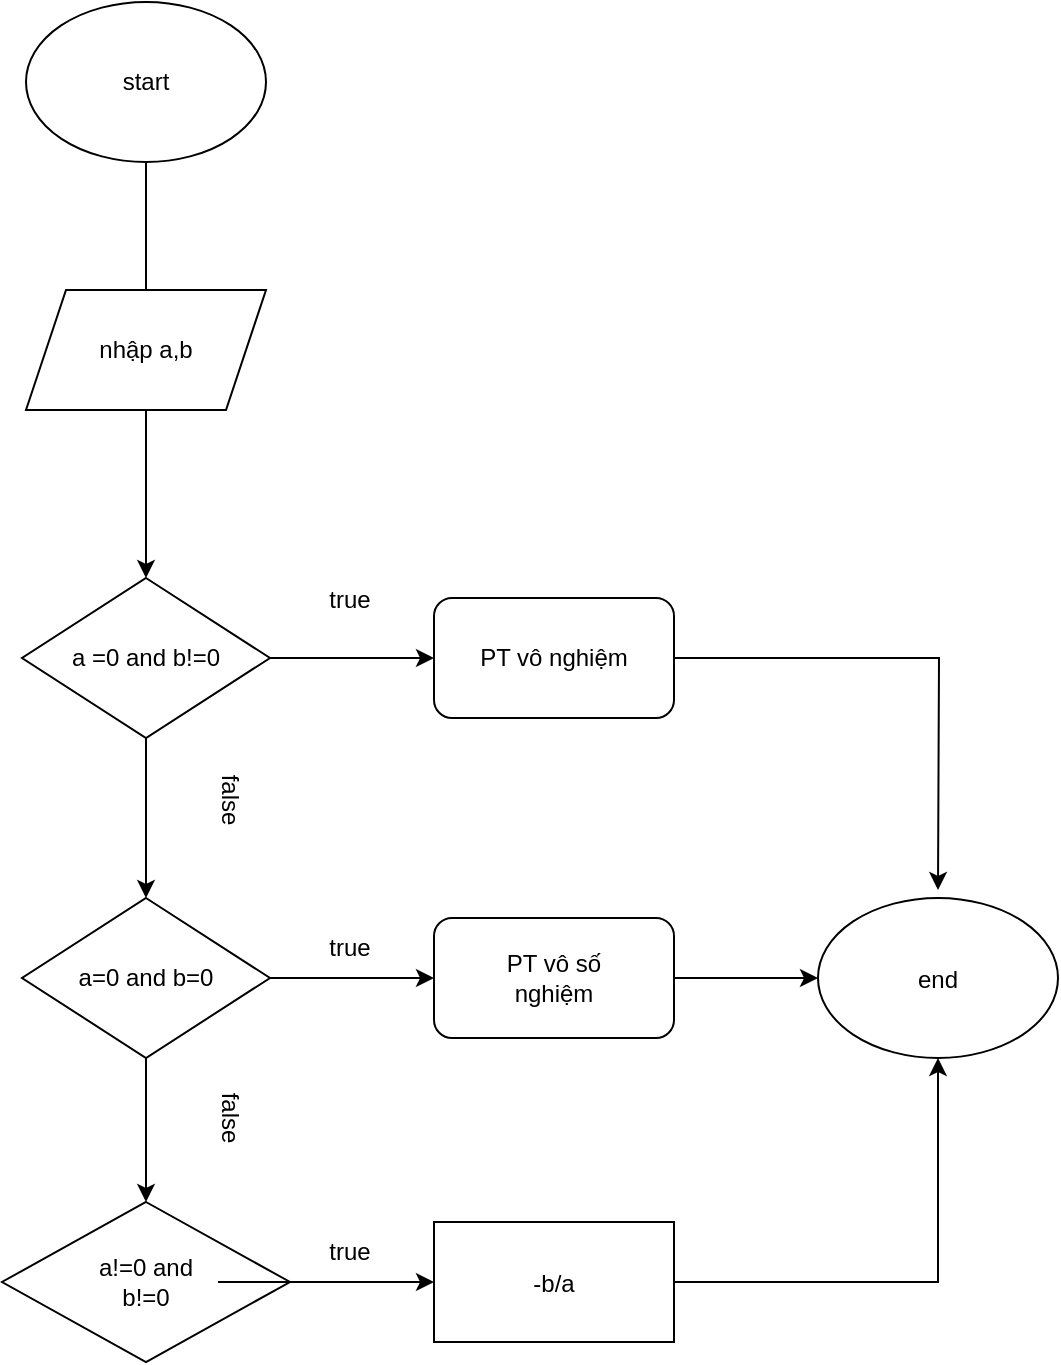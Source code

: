 <mxfile version="25.0.3">
  <diagram name="Page-1" id="rR3mraTUPilOpKzA0PKT">
    <mxGraphModel grid="1" page="1" gridSize="12" guides="1" tooltips="1" connect="1" arrows="1" fold="1" pageScale="1" pageWidth="827" pageHeight="1169" math="0" shadow="0">
      <root>
        <mxCell id="0" />
        <mxCell id="1" parent="0" />
        <mxCell id="RdZ9UsvRlXB1wPnLyiBJ-5" value="" style="edgeStyle=orthogonalEdgeStyle;rounded=0;orthogonalLoop=1;jettySize=auto;html=1;" edge="1" parent="1" source="RdZ9UsvRlXB1wPnLyiBJ-1" target="RdZ9UsvRlXB1wPnLyiBJ-3">
          <mxGeometry relative="1" as="geometry" />
        </mxCell>
        <mxCell id="RdZ9UsvRlXB1wPnLyiBJ-1" value="" style="ellipse;whiteSpace=wrap;html=1;" vertex="1" parent="1">
          <mxGeometry x="72" y="12" width="120" height="80" as="geometry" />
        </mxCell>
        <mxCell id="RdZ9UsvRlXB1wPnLyiBJ-7" value="" style="edgeStyle=orthogonalEdgeStyle;rounded=0;orthogonalLoop=1;jettySize=auto;html=1;" edge="1" parent="1" source="RdZ9UsvRlXB1wPnLyiBJ-2" target="RdZ9UsvRlXB1wPnLyiBJ-6">
          <mxGeometry relative="1" as="geometry" />
        </mxCell>
        <mxCell id="RdZ9UsvRlXB1wPnLyiBJ-2" value="" style="shape=parallelogram;perimeter=parallelogramPerimeter;whiteSpace=wrap;html=1;fixedSize=1;" vertex="1" parent="1">
          <mxGeometry x="72" y="156" width="120" height="60" as="geometry" />
        </mxCell>
        <mxCell id="RdZ9UsvRlXB1wPnLyiBJ-3" value="nhập a,b" style="text;html=1;align=center;verticalAlign=middle;whiteSpace=wrap;rounded=0;" vertex="1" parent="1">
          <mxGeometry x="102" y="171" width="60" height="30" as="geometry" />
        </mxCell>
        <mxCell id="RdZ9UsvRlXB1wPnLyiBJ-4" value="start" style="text;html=1;align=center;verticalAlign=middle;whiteSpace=wrap;rounded=0;" vertex="1" parent="1">
          <mxGeometry x="102" y="37" width="60" height="30" as="geometry" />
        </mxCell>
        <mxCell id="RdZ9UsvRlXB1wPnLyiBJ-10" value="" style="edgeStyle=orthogonalEdgeStyle;rounded=0;orthogonalLoop=1;jettySize=auto;html=1;" edge="1" parent="1" source="RdZ9UsvRlXB1wPnLyiBJ-6" target="RdZ9UsvRlXB1wPnLyiBJ-9">
          <mxGeometry relative="1" as="geometry" />
        </mxCell>
        <mxCell id="RdZ9UsvRlXB1wPnLyiBJ-15" value="" style="edgeStyle=orthogonalEdgeStyle;rounded=0;orthogonalLoop=1;jettySize=auto;html=1;" edge="1" parent="1" source="RdZ9UsvRlXB1wPnLyiBJ-6" target="RdZ9UsvRlXB1wPnLyiBJ-14">
          <mxGeometry relative="1" as="geometry" />
        </mxCell>
        <mxCell id="RdZ9UsvRlXB1wPnLyiBJ-6" value="" style="rhombus;whiteSpace=wrap;html=1;" vertex="1" parent="1">
          <mxGeometry x="70" y="300" width="124" height="80" as="geometry" />
        </mxCell>
        <mxCell id="RdZ9UsvRlXB1wPnLyiBJ-8" value="a =0 and b!=0" style="text;html=1;align=center;verticalAlign=middle;whiteSpace=wrap;rounded=0;" vertex="1" parent="1">
          <mxGeometry x="93" y="325" width="78" height="30" as="geometry" />
        </mxCell>
        <mxCell id="RdZ9UsvRlXB1wPnLyiBJ-36" style="edgeStyle=orthogonalEdgeStyle;rounded=0;orthogonalLoop=1;jettySize=auto;html=1;exitX=1;exitY=0.5;exitDx=0;exitDy=0;" edge="1" parent="1" source="RdZ9UsvRlXB1wPnLyiBJ-9">
          <mxGeometry relative="1" as="geometry">
            <mxPoint x="528" y="456" as="targetPoint" />
          </mxGeometry>
        </mxCell>
        <mxCell id="RdZ9UsvRlXB1wPnLyiBJ-9" value="" style="rounded=1;whiteSpace=wrap;html=1;" vertex="1" parent="1">
          <mxGeometry x="276" y="310" width="120" height="60" as="geometry" />
        </mxCell>
        <mxCell id="RdZ9UsvRlXB1wPnLyiBJ-12" value="PT vô nghiệm" style="text;html=1;align=center;verticalAlign=middle;whiteSpace=wrap;rounded=0;" vertex="1" parent="1">
          <mxGeometry x="297" y="325" width="78" height="30" as="geometry" />
        </mxCell>
        <mxCell id="RdZ9UsvRlXB1wPnLyiBJ-20" value="" style="edgeStyle=orthogonalEdgeStyle;rounded=0;orthogonalLoop=1;jettySize=auto;html=1;" edge="1" parent="1" source="RdZ9UsvRlXB1wPnLyiBJ-14" target="RdZ9UsvRlXB1wPnLyiBJ-19">
          <mxGeometry relative="1" as="geometry" />
        </mxCell>
        <mxCell id="RdZ9UsvRlXB1wPnLyiBJ-23" value="" style="edgeStyle=orthogonalEdgeStyle;rounded=0;orthogonalLoop=1;jettySize=auto;html=1;" edge="1" parent="1" source="RdZ9UsvRlXB1wPnLyiBJ-14" target="RdZ9UsvRlXB1wPnLyiBJ-22">
          <mxGeometry relative="1" as="geometry" />
        </mxCell>
        <mxCell id="RdZ9UsvRlXB1wPnLyiBJ-14" value="" style="rhombus;whiteSpace=wrap;html=1;" vertex="1" parent="1">
          <mxGeometry x="70" y="460" width="124" height="80" as="geometry" />
        </mxCell>
        <mxCell id="RdZ9UsvRlXB1wPnLyiBJ-16" value="a=0 and b=0" style="text;html=1;align=center;verticalAlign=middle;whiteSpace=wrap;rounded=0;" vertex="1" parent="1">
          <mxGeometry x="93" y="485" width="78" height="30" as="geometry" />
        </mxCell>
        <mxCell id="RdZ9UsvRlXB1wPnLyiBJ-37" style="edgeStyle=orthogonalEdgeStyle;rounded=0;orthogonalLoop=1;jettySize=auto;html=1;exitX=1;exitY=0.5;exitDx=0;exitDy=0;" edge="1" parent="1" source="RdZ9UsvRlXB1wPnLyiBJ-19" target="RdZ9UsvRlXB1wPnLyiBJ-35">
          <mxGeometry relative="1" as="geometry" />
        </mxCell>
        <mxCell id="RdZ9UsvRlXB1wPnLyiBJ-19" value="" style="rounded=1;whiteSpace=wrap;html=1;" vertex="1" parent="1">
          <mxGeometry x="276" y="470" width="120" height="60" as="geometry" />
        </mxCell>
        <mxCell id="RdZ9UsvRlXB1wPnLyiBJ-21" value="PT vô số nghiệm" style="text;html=1;align=center;verticalAlign=middle;whiteSpace=wrap;rounded=0;" vertex="1" parent="1">
          <mxGeometry x="306" y="485" width="60" height="30" as="geometry" />
        </mxCell>
        <mxCell id="RdZ9UsvRlXB1wPnLyiBJ-22" value="" style="rhombus;whiteSpace=wrap;html=1;" vertex="1" parent="1">
          <mxGeometry x="60" y="612" width="144" height="80" as="geometry" />
        </mxCell>
        <mxCell id="RdZ9UsvRlXB1wPnLyiBJ-26" value="" style="edgeStyle=orthogonalEdgeStyle;rounded=0;orthogonalLoop=1;jettySize=auto;html=1;" edge="1" parent="1" source="RdZ9UsvRlXB1wPnLyiBJ-24">
          <mxGeometry relative="1" as="geometry">
            <mxPoint x="276.0" y="652" as="targetPoint" />
          </mxGeometry>
        </mxCell>
        <mxCell id="RdZ9UsvRlXB1wPnLyiBJ-24" value="a!=0 and b!=0" style="text;html=1;align=center;verticalAlign=middle;whiteSpace=wrap;rounded=0;" vertex="1" parent="1">
          <mxGeometry x="96" y="637" width="72" height="30" as="geometry" />
        </mxCell>
        <mxCell id="RdZ9UsvRlXB1wPnLyiBJ-38" style="edgeStyle=orthogonalEdgeStyle;rounded=0;orthogonalLoop=1;jettySize=auto;html=1;exitX=1;exitY=0.5;exitDx=0;exitDy=0;entryX=0.5;entryY=1;entryDx=0;entryDy=0;" edge="1" parent="1" source="RdZ9UsvRlXB1wPnLyiBJ-28" target="RdZ9UsvRlXB1wPnLyiBJ-35">
          <mxGeometry relative="1" as="geometry">
            <mxPoint x="528" y="651.882" as="targetPoint" />
          </mxGeometry>
        </mxCell>
        <mxCell id="RdZ9UsvRlXB1wPnLyiBJ-28" value="" style="rounded=0;whiteSpace=wrap;html=1;" vertex="1" parent="1">
          <mxGeometry x="276" y="622" width="120" height="60" as="geometry" />
        </mxCell>
        <mxCell id="RdZ9UsvRlXB1wPnLyiBJ-29" value="-b/a" style="text;html=1;align=center;verticalAlign=middle;whiteSpace=wrap;rounded=0;" vertex="1" parent="1">
          <mxGeometry x="306" y="638" width="60" height="30" as="geometry" />
        </mxCell>
        <mxCell id="RdZ9UsvRlXB1wPnLyiBJ-30" value="true" style="text;html=1;align=center;verticalAlign=middle;whiteSpace=wrap;rounded=0;" vertex="1" parent="1">
          <mxGeometry x="204" y="296" width="60" height="30" as="geometry" />
        </mxCell>
        <mxCell id="RdZ9UsvRlXB1wPnLyiBJ-31" value="false" style="text;html=1;align=center;verticalAlign=middle;whiteSpace=wrap;rounded=0;rotation=90;" vertex="1" parent="1">
          <mxGeometry x="144" y="396" width="60" height="30" as="geometry" />
        </mxCell>
        <mxCell id="RdZ9UsvRlXB1wPnLyiBJ-32" value="true" style="text;html=1;align=center;verticalAlign=middle;whiteSpace=wrap;rounded=0;" vertex="1" parent="1">
          <mxGeometry x="204" y="470" width="60" height="30" as="geometry" />
        </mxCell>
        <mxCell id="RdZ9UsvRlXB1wPnLyiBJ-33" value="false" style="text;html=1;align=center;verticalAlign=middle;whiteSpace=wrap;rounded=0;rotation=90;" vertex="1" parent="1">
          <mxGeometry x="144" y="555" width="60" height="30" as="geometry" />
        </mxCell>
        <mxCell id="RdZ9UsvRlXB1wPnLyiBJ-34" value="true" style="text;html=1;align=center;verticalAlign=middle;whiteSpace=wrap;rounded=0;" vertex="1" parent="1">
          <mxGeometry x="204" y="622" width="60" height="30" as="geometry" />
        </mxCell>
        <mxCell id="RdZ9UsvRlXB1wPnLyiBJ-35" value="" style="ellipse;whiteSpace=wrap;html=1;" vertex="1" parent="1">
          <mxGeometry x="468" y="460" width="120" height="80" as="geometry" />
        </mxCell>
        <mxCell id="RdZ9UsvRlXB1wPnLyiBJ-39" value="end" style="text;html=1;align=center;verticalAlign=middle;whiteSpace=wrap;rounded=0;" vertex="1" parent="1">
          <mxGeometry x="498" y="486" width="60" height="30" as="geometry" />
        </mxCell>
      </root>
    </mxGraphModel>
  </diagram>
</mxfile>
